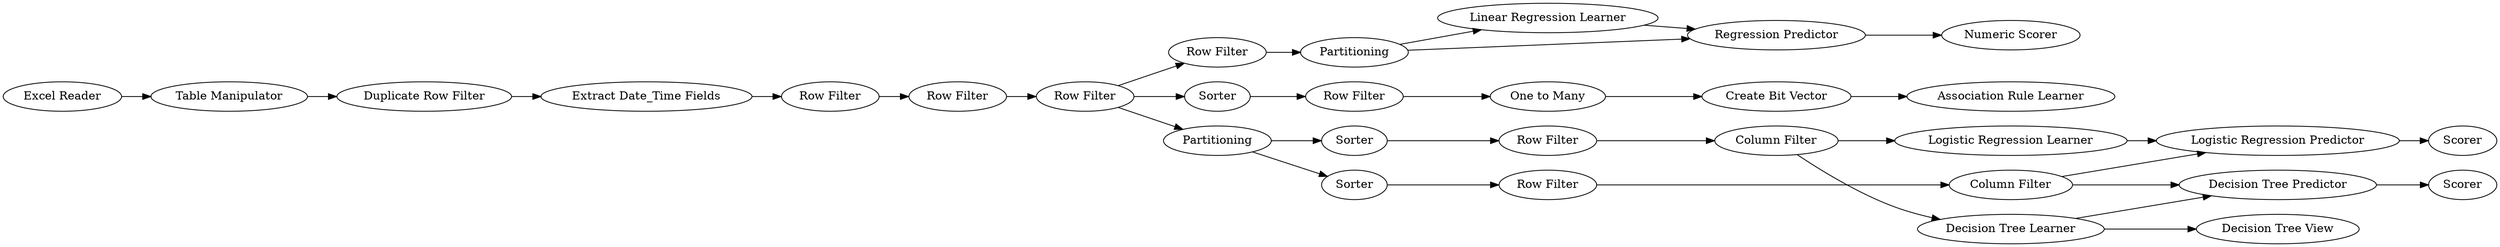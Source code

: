 digraph {
	"3445615973209010519_54" [label="Table Manipulator"]
	"3445615973209010519_37" [label="Extract Date_Time Fields"]
	"3445615973209010519_167" [label="Row Filter"]
	"3445615973209010519_163" [label="Decision Tree View"]
	"3445615973209010519_173" [label="Row Filter"]
	"3445615973209010519_158" [label="Column Filter"]
	"3445615973209010519_162" [label="Decision Tree Learner"]
	"3445615973209010519_79" [label="One to Many"]
	"3445615973209010519_10" [label="Excel Reader"]
	"3445615973209010519_155" [label="Row Filter"]
	"3445615973209010519_121" [label="Row Filter"]
	"3445615973209010519_171" [label="Row Filter"]
	"3445615973209010519_168" [label="Linear Regression Learner"]
	"3445615973209010519_170" [label="Regression Predictor"]
	"3445615973209010519_120" [label=Sorter]
	"3445615973209010519_153" [label=Sorter]
	"3445615973209010519_154" [label=Sorter]
	"3445615973209010519_152" [label=Partitioning]
	"3445615973209010519_156" [label="Row Filter"]
	"3445615973209010519_74" [label="Create Bit Vector"]
	"3445615973209010519_166" [label="Row Filter"]
	"3445615973209010519_165" [label=Scorer]
	"3445615973209010519_160" [label="Logistic Regression Predictor"]
	"3445615973209010519_72" [label="Association Rule Learner"]
	"3445615973209010519_164" [label="Decision Tree Predictor"]
	"3445615973209010519_44" [label="Duplicate Row Filter"]
	"3445615973209010519_172" [label=Partitioning]
	"3445615973209010519_157" [label="Column Filter"]
	"3445615973209010519_159" [label="Logistic Regression Learner"]
	"3445615973209010519_169" [label="Numeric Scorer"]
	"3445615973209010519_161" [label=Scorer]
	"3445615973209010519_157" -> "3445615973209010519_159"
	"3445615973209010519_44" -> "3445615973209010519_37"
	"3445615973209010519_162" -> "3445615973209010519_164"
	"3445615973209010519_167" -> "3445615973209010519_120"
	"3445615973209010519_162" -> "3445615973209010519_163"
	"3445615973209010519_152" -> "3445615973209010519_154"
	"3445615973209010519_54" -> "3445615973209010519_44"
	"3445615973209010519_74" -> "3445615973209010519_72"
	"3445615973209010519_154" -> "3445615973209010519_156"
	"3445615973209010519_168" -> "3445615973209010519_170"
	"3445615973209010519_10" -> "3445615973209010519_54"
	"3445615973209010519_156" -> "3445615973209010519_158"
	"3445615973209010519_152" -> "3445615973209010519_153"
	"3445615973209010519_160" -> "3445615973209010519_161"
	"3445615973209010519_166" -> "3445615973209010519_167"
	"3445615973209010519_37" -> "3445615973209010519_173"
	"3445615973209010519_121" -> "3445615973209010519_79"
	"3445615973209010519_120" -> "3445615973209010519_121"
	"3445615973209010519_79" -> "3445615973209010519_74"
	"3445615973209010519_172" -> "3445615973209010519_168"
	"3445615973209010519_173" -> "3445615973209010519_166"
	"3445615973209010519_164" -> "3445615973209010519_165"
	"3445615973209010519_158" -> "3445615973209010519_164"
	"3445615973209010519_167" -> "3445615973209010519_171"
	"3445615973209010519_157" -> "3445615973209010519_162"
	"3445615973209010519_153" -> "3445615973209010519_155"
	"3445615973209010519_170" -> "3445615973209010519_169"
	"3445615973209010519_171" -> "3445615973209010519_172"
	"3445615973209010519_172" -> "3445615973209010519_170"
	"3445615973209010519_155" -> "3445615973209010519_157"
	"3445615973209010519_159" -> "3445615973209010519_160"
	"3445615973209010519_158" -> "3445615973209010519_160"
	"3445615973209010519_167" -> "3445615973209010519_152"
	rankdir=LR
}
